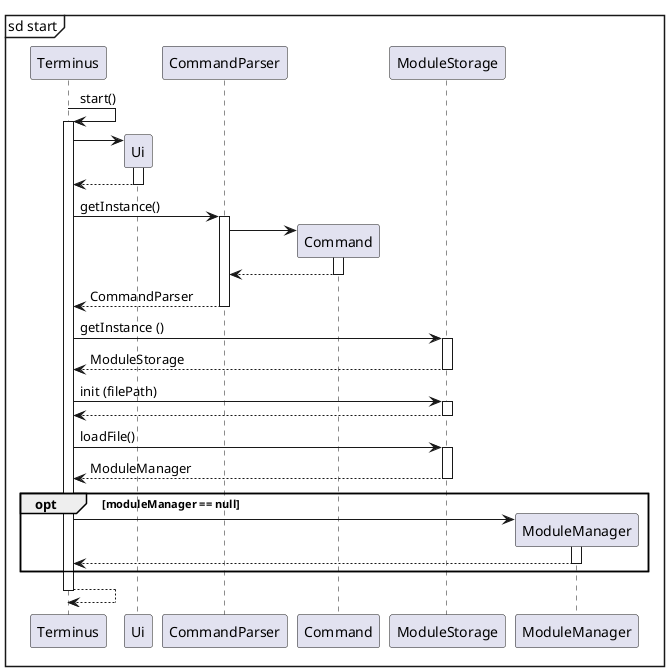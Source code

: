 @startuml
'https://plantuml.com/sequence-diagram

autoactivate on
mainframe sd start
  Terminus -> Terminus: start()
    create Ui
    Terminus -> Ui
    return
    Terminus -> CommandParser : getInstance()
      create Command
      CommandParser -> Command
      return
    return CommandParser
    Terminus -> ModuleStorage : getInstance ()
    return ModuleStorage
    Terminus -> ModuleStorage: init (filePath)
    return
    Terminus -> ModuleStorage: loadFile()
    return ModuleManager
    opt moduleManager == null
      create ModuleManager
      Terminus -> ModuleManager
      return
    end
  return
@enduml
